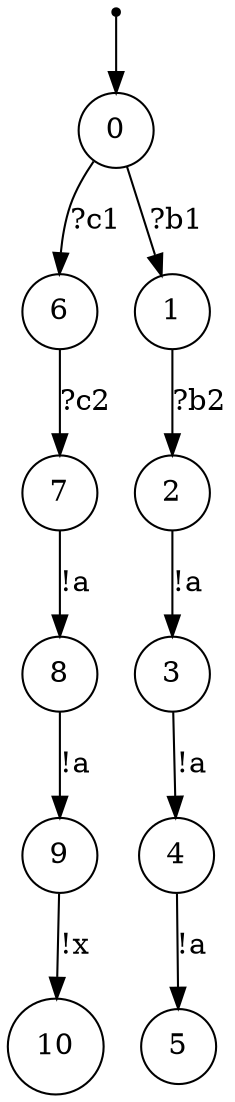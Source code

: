 digraph {
 node [shape=point] ENTRY
 node [shape=circle]
 ENTRY -> 0
0 -> 6 [label="?c1"]
6 -> 7 [label="?c2"]
7 -> 8 [label="!a"]
8 -> 9 [label="!a"]
9 -> 10 [label="!x"]
0 -> 1 [label="?b1"]
1 -> 2 [label="?b2"]
2 -> 3 [label="!a"]
3 -> 4 [label="!a"]
4 -> 5 [label="!a"]
}